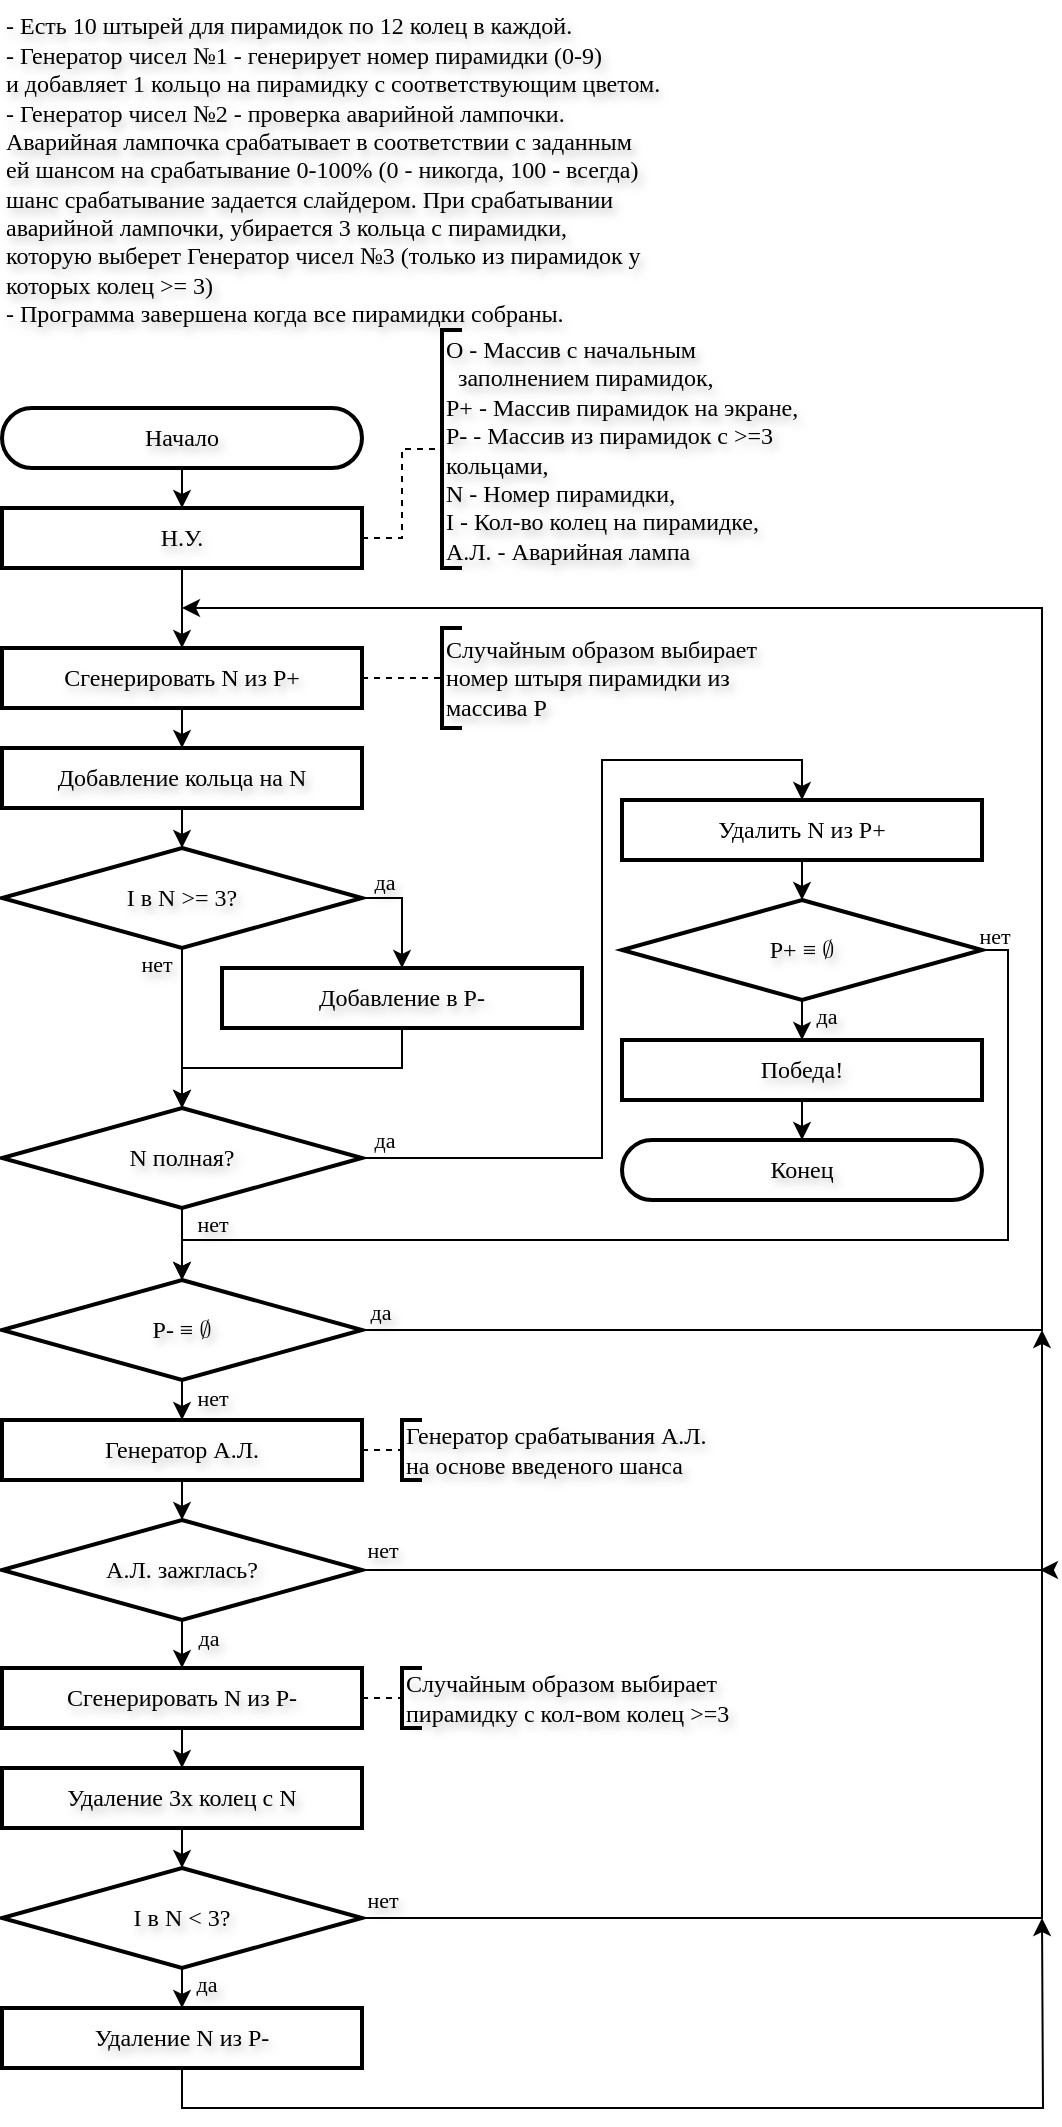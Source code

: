<mxfile version="28.1.2">
  <diagram name="Page-1" id="tdL3OlcL4nhrMiRy9fMq">
    <mxGraphModel dx="940" dy="488" grid="0" gridSize="10" guides="1" tooltips="1" connect="1" arrows="1" fold="1" page="1" pageScale="1" pageWidth="827" pageHeight="1169" math="0" shadow="0">
      <root>
        <mxCell id="0" />
        <mxCell id="1" parent="0" />
        <mxCell id="SnEho7EBXYC5S2EJh5r8-31" value="&lt;div&gt;&lt;font&gt;- Есть 10 штырей для пирамидок по 12 колец в каждой.&lt;/font&gt;&lt;/div&gt;&lt;div&gt;&lt;font&gt;- Генератор чисел №1 - генерирует номер пирамидки (0-9)&amp;nbsp;&lt;/font&gt;&lt;/div&gt;&lt;div&gt;&lt;font&gt;и добавляет 1 кольцо на пирамидку с соответствующим цветом.&lt;/font&gt;&lt;/div&gt;&lt;div&gt;&lt;font&gt;- Генератор чисел №2 - проверка аварийной лампочки. &lt;br&gt;Аварийная лампочка срабатывает в соответствии с заданным&lt;br&gt;ей шансом на срабатывание 0-100% (0 - никогда, 100 - всегда)&lt;br&gt;шанс срабатывание задается слайдером. При срабатывании&lt;br&gt;аварийной лампочки, убирается 3 кольца с пирамидки,&lt;br&gt;которую выберет Генератор чисел №3 (только из пирамидок у &lt;br&gt;которых колец &amp;gt;= 3)&lt;/font&gt;&lt;/div&gt;&lt;div&gt;&lt;span style=&quot;color: light-dark(rgb(0, 0, 0), rgb(255, 255, 255));&quot;&gt;&lt;font&gt;- Программа завершена когда все пирамидки собраны.&lt;/font&gt;&lt;/span&gt;&lt;/div&gt;" style="text;html=1;align=left;verticalAlign=middle;resizable=0;points=[];autosize=1;strokeColor=none;fillColor=none;fontFamily=JetBrainsMono Nerd Font;textShadow=1;labelBackgroundColor=none;" parent="1" vertex="1">
          <mxGeometry x="10" y="11" width="450" height="170" as="geometry" />
        </mxCell>
        <mxCell id="1MIUwqTkAL3Y40EuHGo1-7" style="edgeStyle=orthogonalEdgeStyle;rounded=0;orthogonalLoop=1;jettySize=auto;html=1;exitX=0.5;exitY=1;exitDx=0;exitDy=0;entryX=0.5;entryY=0;entryDx=0;entryDy=0;fontFamily=JetBrainsMono Nerd Font;textShadow=1;labelBackgroundColor=none;" parent="1" source="1MIUwqTkAL3Y40EuHGo1-1" target="1MIUwqTkAL3Y40EuHGo1-3" edge="1">
          <mxGeometry relative="1" as="geometry" />
        </mxCell>
        <mxCell id="1MIUwqTkAL3Y40EuHGo1-1" value="Начало" style="rounded=1;whiteSpace=wrap;html=1;arcSize=50;fontFamily=JetBrainsMono Nerd Font;fontStyle=0;fontSize=12;strokeWidth=2;textShadow=1;labelBackgroundColor=none;" parent="1" vertex="1">
          <mxGeometry x="10" y="215" width="180" height="30" as="geometry" />
        </mxCell>
        <mxCell id="1MIUwqTkAL3Y40EuHGo1-2" value="Конец" style="rounded=1;whiteSpace=wrap;html=1;arcSize=50;fontFamily=JetBrainsMono Nerd Font;fontStyle=0;fontSize=12;strokeWidth=2;textShadow=1;labelBackgroundColor=none;" parent="1" vertex="1">
          <mxGeometry x="320.0" y="581" width="180" height="30" as="geometry" />
        </mxCell>
        <mxCell id="1MIUwqTkAL3Y40EuHGo1-18" style="edgeStyle=orthogonalEdgeStyle;rounded=0;orthogonalLoop=1;jettySize=auto;html=1;exitX=0.5;exitY=1;exitDx=0;exitDy=0;entryX=0.5;entryY=0;entryDx=0;entryDy=0;fontFamily=JetBrainsMono Nerd Font;textShadow=1;labelBackgroundColor=none;" parent="1" source="1MIUwqTkAL3Y40EuHGo1-3" target="1MIUwqTkAL3Y40EuHGo1-8" edge="1">
          <mxGeometry relative="1" as="geometry" />
        </mxCell>
        <mxCell id="1MIUwqTkAL3Y40EuHGo1-3" value="Н.У." style="rounded=0;whiteSpace=wrap;html=1;strokeWidth=2;fontFamily=JetBrainsMono Nerd Font;fontSize=12;textShadow=1;labelBackgroundColor=none;" parent="1" vertex="1">
          <mxGeometry x="10" y="265" width="180" height="30" as="geometry" />
        </mxCell>
        <mxCell id="1MIUwqTkAL3Y40EuHGo1-4" value="O - Массив с начальным &lt;br&gt;&amp;nbsp; заполнением пирамидок,&lt;br&gt;P+ - Массив пирамидок на экране,&lt;br&gt;P- - Массив из пирамидок с &amp;gt;=3&lt;br&gt;кольцами,&amp;nbsp;&lt;br&gt;&lt;div&gt;N - Номер пирамидки,&lt;br&gt;I - Кол-во колец на пирамидке,&lt;br&gt;А.Л. - Аварийная лампа&lt;/div&gt;" style="strokeWidth=2;html=1;shape=mxgraph.flowchart.annotation_1;align=left;pointerEvents=1;fontFamily=JetBrainsMono Nerd Font;textShadow=1;labelBackgroundColor=none;" parent="1" vertex="1">
          <mxGeometry x="230" y="176" width="10" height="119" as="geometry" />
        </mxCell>
        <mxCell id="1MIUwqTkAL3Y40EuHGo1-6" style="edgeStyle=orthogonalEdgeStyle;rounded=0;orthogonalLoop=1;jettySize=auto;html=1;exitX=1;exitY=0.5;exitDx=0;exitDy=0;entryX=0;entryY=0.5;entryDx=0;entryDy=0;entryPerimeter=0;dashed=1;endArrow=none;endFill=0;fontFamily=JetBrainsMono Nerd Font;textShadow=1;labelBackgroundColor=none;" parent="1" source="1MIUwqTkAL3Y40EuHGo1-3" target="1MIUwqTkAL3Y40EuHGo1-4" edge="1">
          <mxGeometry relative="1" as="geometry" />
        </mxCell>
        <mxCell id="1MIUwqTkAL3Y40EuHGo1-19" style="edgeStyle=orthogonalEdgeStyle;rounded=0;orthogonalLoop=1;jettySize=auto;html=1;exitX=0.5;exitY=1;exitDx=0;exitDy=0;entryX=0.5;entryY=0;entryDx=0;entryDy=0;fontFamily=JetBrainsMono Nerd Font;textShadow=1;labelBackgroundColor=none;" parent="1" source="1MIUwqTkAL3Y40EuHGo1-8" target="1MIUwqTkAL3Y40EuHGo1-11" edge="1">
          <mxGeometry relative="1" as="geometry" />
        </mxCell>
        <mxCell id="1MIUwqTkAL3Y40EuHGo1-8" value="Сгенерировать N из P+" style="rounded=0;whiteSpace=wrap;html=1;strokeWidth=2;fontFamily=JetBrainsMono Nerd Font;fontSize=12;textShadow=1;labelBackgroundColor=none;" parent="1" vertex="1">
          <mxGeometry x="10" y="335" width="180" height="30" as="geometry" />
        </mxCell>
        <mxCell id="1MIUwqTkAL3Y40EuHGo1-9" value="Случайным образом выбирает&lt;br&gt;номер штыря пирамидки из&amp;nbsp;&lt;br&gt;массива P" style="strokeWidth=2;html=1;shape=mxgraph.flowchart.annotation_1;align=left;pointerEvents=1;fontFamily=JetBrainsMono Nerd Font;textShadow=1;labelBackgroundColor=none;" parent="1" vertex="1">
          <mxGeometry x="230" y="325" width="10" height="50" as="geometry" />
        </mxCell>
        <mxCell id="1MIUwqTkAL3Y40EuHGo1-10" style="edgeStyle=orthogonalEdgeStyle;rounded=0;orthogonalLoop=1;jettySize=auto;html=1;exitX=1;exitY=0.5;exitDx=0;exitDy=0;entryX=0;entryY=0.5;entryDx=0;entryDy=0;entryPerimeter=0;endArrow=none;endFill=0;dashed=1;fontFamily=JetBrainsMono Nerd Font;textShadow=1;labelBackgroundColor=none;" parent="1" source="1MIUwqTkAL3Y40EuHGo1-8" target="1MIUwqTkAL3Y40EuHGo1-9" edge="1">
          <mxGeometry relative="1" as="geometry" />
        </mxCell>
        <mxCell id="1MIUwqTkAL3Y40EuHGo1-11" value="Добавление кольца на N" style="rounded=0;whiteSpace=wrap;html=1;strokeWidth=2;fontFamily=JetBrainsMono Nerd Font;fontSize=12;textShadow=1;labelBackgroundColor=none;" parent="1" vertex="1">
          <mxGeometry x="10" y="385" width="180" height="30" as="geometry" />
        </mxCell>
        <mxCell id="1MIUwqTkAL3Y40EuHGo1-40" style="edgeStyle=orthogonalEdgeStyle;rounded=0;orthogonalLoop=1;jettySize=auto;html=1;exitX=1;exitY=0.5;exitDx=0;exitDy=0;exitPerimeter=0;fontFamily=JetBrainsMono Nerd Font;textShadow=1;labelBackgroundColor=none;" parent="1" source="1MIUwqTkAL3Y40EuHGo1-13" edge="1">
          <mxGeometry relative="1" as="geometry">
            <mxPoint x="100" y="315" as="targetPoint" />
            <Array as="points">
              <mxPoint x="530" y="676" />
              <mxPoint x="530" y="315" />
            </Array>
          </mxGeometry>
        </mxCell>
        <mxCell id="1MIUwqTkAL3Y40EuHGo1-41" value="да" style="edgeLabel;html=1;align=center;verticalAlign=middle;resizable=0;points=[];fontFamily=JetBrainsMono Nerd Font;textShadow=1;labelBackgroundColor=none;" parent="1MIUwqTkAL3Y40EuHGo1-40" vertex="1" connectable="0">
          <mxGeometry x="-0.953" y="1" relative="1" as="geometry">
            <mxPoint x="-18" y="-8" as="offset" />
          </mxGeometry>
        </mxCell>
        <mxCell id="1MIUwqTkAL3Y40EuHGo1-72" style="edgeStyle=orthogonalEdgeStyle;rounded=0;orthogonalLoop=1;jettySize=auto;html=1;exitX=0.5;exitY=1;exitDx=0;exitDy=0;exitPerimeter=0;entryX=0.5;entryY=0;entryDx=0;entryDy=0;fontFamily=JetBrainsMono Nerd Font;textShadow=1;labelBackgroundColor=none;" parent="1" source="1MIUwqTkAL3Y40EuHGo1-13" target="1MIUwqTkAL3Y40EuHGo1-14" edge="1">
          <mxGeometry relative="1" as="geometry" />
        </mxCell>
        <mxCell id="1MIUwqTkAL3Y40EuHGo1-76" value="нет" style="edgeLabel;html=1;align=center;verticalAlign=middle;resizable=0;points=[];textShadow=1;labelBackgroundColor=none;fontFamily=JetBrainsMono Nerd Font;" parent="1MIUwqTkAL3Y40EuHGo1-72" vertex="1" connectable="0">
          <mxGeometry x="-0.576" relative="1" as="geometry">
            <mxPoint x="15" y="5" as="offset" />
          </mxGeometry>
        </mxCell>
        <mxCell id="1MIUwqTkAL3Y40EuHGo1-13" value="P- ≡&amp;nbsp;&lt;math xmlns=&quot;http://www.w3.org/1998/Math/MathML&quot; class=&quot;mwe-math-element&quot;&gt;&lt;mrow data-mjx-texclass=&quot;ORD&quot;&gt;&lt;mstyle scriptlevel=&quot;0&quot; displaystyle=&quot;true&quot;&gt;&lt;mi mathvariant=&quot;normal&quot;&gt;∅&lt;/mi&gt;&lt;/mstyle&gt;&lt;/mrow&gt;&lt;/math&gt;" style="strokeWidth=2;html=1;shape=mxgraph.flowchart.decision;whiteSpace=wrap;fontFamily=JetBrainsMono Nerd Font;fontSize=12;textShadow=1;labelBackgroundColor=none;" parent="1" vertex="1">
          <mxGeometry x="10" y="651" width="180" height="50" as="geometry" />
        </mxCell>
        <mxCell id="1MIUwqTkAL3Y40EuHGo1-14" value="Генератор А.Л." style="rounded=0;whiteSpace=wrap;html=1;strokeWidth=2;fontFamily=JetBrainsMono Nerd Font;fontSize=12;textShadow=1;labelBackgroundColor=none;" parent="1" vertex="1">
          <mxGeometry x="10" y="721" width="180" height="30" as="geometry" />
        </mxCell>
        <mxCell id="1MIUwqTkAL3Y40EuHGo1-47" style="edgeStyle=orthogonalEdgeStyle;rounded=0;orthogonalLoop=1;jettySize=auto;html=1;exitX=0.5;exitY=1;exitDx=0;exitDy=0;exitPerimeter=0;entryX=0.5;entryY=0;entryDx=0;entryDy=0;fontFamily=JetBrainsMono Nerd Font;textShadow=1;labelBackgroundColor=none;" parent="1" source="1MIUwqTkAL3Y40EuHGo1-15" target="1MIUwqTkAL3Y40EuHGo1-16" edge="1">
          <mxGeometry relative="1" as="geometry" />
        </mxCell>
        <mxCell id="1MIUwqTkAL3Y40EuHGo1-48" value="да" style="edgeLabel;html=1;align=center;verticalAlign=middle;resizable=0;points=[];fontFamily=JetBrainsMono Nerd Font;textShadow=1;labelBackgroundColor=none;" parent="1MIUwqTkAL3Y40EuHGo1-47" vertex="1" connectable="0">
          <mxGeometry x="-0.58" relative="1" as="geometry">
            <mxPoint x="13" y="4" as="offset" />
          </mxGeometry>
        </mxCell>
        <mxCell id="1MIUwqTkAL3Y40EuHGo1-50" style="edgeStyle=orthogonalEdgeStyle;rounded=0;orthogonalLoop=1;jettySize=auto;html=1;exitX=1;exitY=0.5;exitDx=0;exitDy=0;exitPerimeter=0;fontFamily=JetBrainsMono Nerd Font;textShadow=1;labelBackgroundColor=none;" parent="1" source="1MIUwqTkAL3Y40EuHGo1-15" edge="1">
          <mxGeometry relative="1" as="geometry">
            <mxPoint x="530" y="676" as="targetPoint" />
            <Array as="points">
              <mxPoint x="530" y="796" />
            </Array>
          </mxGeometry>
        </mxCell>
        <mxCell id="1MIUwqTkAL3Y40EuHGo1-51" value="нет" style="edgeLabel;html=1;align=center;verticalAlign=middle;resizable=0;points=[];fontFamily=JetBrainsMono Nerd Font;textShadow=1;labelBackgroundColor=none;" parent="1MIUwqTkAL3Y40EuHGo1-50" vertex="1" connectable="0">
          <mxGeometry x="-0.962" y="-1" relative="1" as="geometry">
            <mxPoint x="1" y="-11" as="offset" />
          </mxGeometry>
        </mxCell>
        <mxCell id="1MIUwqTkAL3Y40EuHGo1-15" value="А.Л. зажглась?" style="strokeWidth=2;html=1;shape=mxgraph.flowchart.decision;whiteSpace=wrap;fontFamily=JetBrainsMono Nerd Font;fontSize=12;textShadow=1;labelBackgroundColor=none;" parent="1" vertex="1">
          <mxGeometry x="10" y="771" width="180" height="50" as="geometry" />
        </mxCell>
        <mxCell id="1MIUwqTkAL3Y40EuHGo1-49" style="edgeStyle=orthogonalEdgeStyle;rounded=0;orthogonalLoop=1;jettySize=auto;html=1;exitX=0.5;exitY=1;exitDx=0;exitDy=0;entryX=0.5;entryY=0;entryDx=0;entryDy=0;fontFamily=JetBrainsMono Nerd Font;textShadow=1;labelBackgroundColor=none;" parent="1" source="1MIUwqTkAL3Y40EuHGo1-16" target="1MIUwqTkAL3Y40EuHGo1-17" edge="1">
          <mxGeometry relative="1" as="geometry" />
        </mxCell>
        <mxCell id="1MIUwqTkAL3Y40EuHGo1-16" value="Сгенерировать N из P-" style="rounded=0;whiteSpace=wrap;html=1;strokeWidth=2;fontFamily=JetBrainsMono Nerd Font;fontSize=12;textShadow=1;labelBackgroundColor=none;" parent="1" vertex="1">
          <mxGeometry x="10" y="845" width="180" height="30" as="geometry" />
        </mxCell>
        <mxCell id="1MIUwqTkAL3Y40EuHGo1-17" value="Удаление 3х колец с N" style="rounded=0;whiteSpace=wrap;html=1;strokeWidth=2;fontFamily=JetBrainsMono Nerd Font;fontSize=12;textShadow=1;labelBackgroundColor=none;" parent="1" vertex="1">
          <mxGeometry x="10" y="895" width="180" height="30" as="geometry" />
        </mxCell>
        <mxCell id="1MIUwqTkAL3Y40EuHGo1-21" style="edgeStyle=orthogonalEdgeStyle;rounded=0;orthogonalLoop=1;jettySize=auto;html=1;exitX=0.5;exitY=1;exitDx=0;exitDy=0;exitPerimeter=0;entryX=0.5;entryY=0;entryDx=0;entryDy=0;entryPerimeter=0;fontFamily=JetBrainsMono Nerd Font;textShadow=1;labelBackgroundColor=none;" parent="1" source="1MIUwqTkAL3Y40EuHGo1-12" target="1MIUwqTkAL3Y40EuHGo1-13" edge="1">
          <mxGeometry relative="1" as="geometry" />
        </mxCell>
        <mxCell id="1MIUwqTkAL3Y40EuHGo1-77" value="нет" style="edgeLabel;html=1;align=center;verticalAlign=middle;resizable=0;points=[];textShadow=1;labelBackgroundColor=none;fontFamily=JetBrainsMono Nerd Font;" parent="1MIUwqTkAL3Y40EuHGo1-21" vertex="1" connectable="0">
          <mxGeometry x="-0.725" relative="1" as="geometry">
            <mxPoint x="15" y="3" as="offset" />
          </mxGeometry>
        </mxCell>
        <mxCell id="1MIUwqTkAL3Y40EuHGo1-30" style="edgeStyle=orthogonalEdgeStyle;rounded=0;orthogonalLoop=1;jettySize=auto;html=1;exitX=0.5;exitY=1;exitDx=0;exitDy=0;exitPerimeter=0;entryX=0.5;entryY=0;entryDx=0;entryDy=0;fontFamily=JetBrainsMono Nerd Font;textShadow=1;labelBackgroundColor=none;" parent="1" source="1MIUwqTkAL3Y40EuHGo1-23" target="1MIUwqTkAL3Y40EuHGo1-29" edge="1">
          <mxGeometry relative="1" as="geometry" />
        </mxCell>
        <mxCell id="1MIUwqTkAL3Y40EuHGo1-31" value="да" style="edgeLabel;html=1;align=center;verticalAlign=middle;resizable=0;points=[];fontFamily=JetBrainsMono Nerd Font;textShadow=1;labelBackgroundColor=none;" parent="1MIUwqTkAL3Y40EuHGo1-30" vertex="1" connectable="0">
          <mxGeometry x="-0.314" y="1" relative="1" as="geometry">
            <mxPoint x="11" y="1" as="offset" />
          </mxGeometry>
        </mxCell>
        <mxCell id="1MIUwqTkAL3Y40EuHGo1-73" style="edgeStyle=orthogonalEdgeStyle;rounded=0;orthogonalLoop=1;jettySize=auto;html=1;exitX=1;exitY=0.5;exitDx=0;exitDy=0;exitPerimeter=0;fontFamily=JetBrainsMono Nerd Font;entryX=0.5;entryY=0;entryDx=0;entryDy=0;entryPerimeter=0;textShadow=1;labelBackgroundColor=none;" parent="1" source="1MIUwqTkAL3Y40EuHGo1-23" target="1MIUwqTkAL3Y40EuHGo1-13" edge="1">
          <mxGeometry relative="1" as="geometry">
            <mxPoint x="530" y="510" as="targetPoint" />
            <Array as="points">
              <mxPoint x="513" y="486" />
              <mxPoint x="513" y="631" />
              <mxPoint x="100" y="631" />
            </Array>
          </mxGeometry>
        </mxCell>
        <mxCell id="1MIUwqTkAL3Y40EuHGo1-74" value="нет" style="edgeLabel;html=1;align=center;verticalAlign=middle;resizable=0;points=[];fontFamily=JetBrainsMono Nerd Font;textShadow=1;labelBackgroundColor=none;" parent="1MIUwqTkAL3Y40EuHGo1-73" vertex="1" connectable="0">
          <mxGeometry x="-0.288" relative="1" as="geometry">
            <mxPoint x="1" y="-215" as="offset" />
          </mxGeometry>
        </mxCell>
        <mxCell id="1MIUwqTkAL3Y40EuHGo1-86" value="нет" style="edgeLabel;html=1;align=center;verticalAlign=middle;resizable=0;points=[];labelBackgroundColor=none;fontFamily=JetBrainsMono Nerd Font;" parent="1MIUwqTkAL3Y40EuHGo1-73" vertex="1" connectable="0">
          <mxGeometry x="-0.977" relative="1" as="geometry">
            <mxPoint x="-1" y="-7" as="offset" />
          </mxGeometry>
        </mxCell>
        <mxCell id="1MIUwqTkAL3Y40EuHGo1-23" value="P+ ≡&amp;nbsp;&lt;math xmlns=&quot;http://www.w3.org/1998/Math/MathML&quot; class=&quot;mwe-math-element&quot;&gt;&lt;mrow data-mjx-texclass=&quot;ORD&quot;&gt;&lt;mstyle scriptlevel=&quot;0&quot; displaystyle=&quot;true&quot;&gt;&lt;mi mathvariant=&quot;normal&quot;&gt;∅&lt;/mi&gt;&lt;/mstyle&gt;&lt;/mrow&gt;&lt;/math&gt;" style="strokeWidth=2;html=1;shape=mxgraph.flowchart.decision;whiteSpace=wrap;fontFamily=JetBrainsMono Nerd Font;fontSize=12;textShadow=1;labelBackgroundColor=none;" parent="1" vertex="1">
          <mxGeometry x="320.0" y="461" width="180" height="50" as="geometry" />
        </mxCell>
        <mxCell id="1MIUwqTkAL3Y40EuHGo1-33" style="edgeStyle=orthogonalEdgeStyle;rounded=0;orthogonalLoop=1;jettySize=auto;html=1;exitX=0.5;exitY=1;exitDx=0;exitDy=0;entryX=0.5;entryY=0;entryDx=0;entryDy=0;fontFamily=JetBrainsMono Nerd Font;textShadow=1;labelBackgroundColor=none;" parent="1" source="1MIUwqTkAL3Y40EuHGo1-29" target="1MIUwqTkAL3Y40EuHGo1-2" edge="1">
          <mxGeometry relative="1" as="geometry" />
        </mxCell>
        <mxCell id="1MIUwqTkAL3Y40EuHGo1-29" value="Победа!" style="rounded=0;whiteSpace=wrap;html=1;strokeWidth=2;fontFamily=JetBrainsMono Nerd Font;fontSize=12;textShadow=1;labelBackgroundColor=none;" parent="1" vertex="1">
          <mxGeometry x="320.0" y="531" width="180" height="30" as="geometry" />
        </mxCell>
        <mxCell id="1MIUwqTkAL3Y40EuHGo1-38" style="edgeStyle=orthogonalEdgeStyle;rounded=0;orthogonalLoop=1;jettySize=auto;html=1;exitX=0.5;exitY=1;exitDx=0;exitDy=0;exitPerimeter=0;entryX=0.5;entryY=0;entryDx=0;entryDy=0;" parent="1" edge="1">
          <mxGeometry relative="1" as="geometry">
            <mxPoint x="570" y="480" as="sourcePoint" />
          </mxGeometry>
        </mxCell>
        <mxCell id="1MIUwqTkAL3Y40EuHGo1-46" style="edgeStyle=orthogonalEdgeStyle;rounded=0;orthogonalLoop=1;jettySize=auto;html=1;exitX=0.5;exitY=1;exitDx=0;exitDy=0;entryX=0.5;entryY=0;entryDx=0;entryDy=0;entryPerimeter=0;fontFamily=JetBrainsMono Nerd Font;textShadow=1;labelBackgroundColor=none;" parent="1" source="1MIUwqTkAL3Y40EuHGo1-14" target="1MIUwqTkAL3Y40EuHGo1-15" edge="1">
          <mxGeometry relative="1" as="geometry" />
        </mxCell>
        <mxCell id="1MIUwqTkAL3Y40EuHGo1-84" style="edgeStyle=orthogonalEdgeStyle;rounded=0;orthogonalLoop=1;jettySize=auto;html=1;exitX=1;exitY=0.5;exitDx=0;exitDy=0;exitPerimeter=0;entryX=0.5;entryY=0;entryDx=0;entryDy=0;labelBackgroundColor=none;fontFamily=JetBrainsMono Nerd Font;" parent="1" source="1MIUwqTkAL3Y40EuHGo1-12" target="1MIUwqTkAL3Y40EuHGo1-81" edge="1">
          <mxGeometry relative="1" as="geometry">
            <Array as="points">
              <mxPoint x="310" y="590" />
              <mxPoint x="310" y="391" />
              <mxPoint x="410" y="391" />
            </Array>
          </mxGeometry>
        </mxCell>
        <mxCell id="1MIUwqTkAL3Y40EuHGo1-85" value="да" style="edgeLabel;html=1;align=center;verticalAlign=middle;resizable=0;points=[];labelBackgroundColor=none;fontFamily=JetBrainsMono Nerd Font;" parent="1MIUwqTkAL3Y40EuHGo1-84" vertex="1" connectable="0">
          <mxGeometry x="-0.912" relative="1" as="geometry">
            <mxPoint x="-9" y="-9" as="offset" />
          </mxGeometry>
        </mxCell>
        <mxCell id="1MIUwqTkAL3Y40EuHGo1-12" value="N полная?" style="strokeWidth=2;html=1;shape=mxgraph.flowchart.decision;whiteSpace=wrap;fontFamily=JetBrainsMono Nerd Font;fontSize=12;textShadow=1;labelBackgroundColor=none;" parent="1" vertex="1">
          <mxGeometry x="10" y="565" width="180" height="50" as="geometry" />
        </mxCell>
        <mxCell id="1MIUwqTkAL3Y40EuHGo1-52" value="Случайным образом выбирает&lt;br&gt;пирамидку с кол-вом колец &amp;gt;=3" style="strokeWidth=2;html=1;shape=mxgraph.flowchart.annotation_1;align=left;pointerEvents=1;fontFamily=JetBrainsMono Nerd Font;textShadow=1;labelBackgroundColor=none;" parent="1" vertex="1">
          <mxGeometry x="210" y="845" width="10" height="30" as="geometry" />
        </mxCell>
        <mxCell id="1MIUwqTkAL3Y40EuHGo1-53" style="edgeStyle=orthogonalEdgeStyle;rounded=0;orthogonalLoop=1;jettySize=auto;html=1;exitX=1;exitY=0.5;exitDx=0;exitDy=0;entryX=0;entryY=0.5;entryDx=0;entryDy=0;entryPerimeter=0;endArrow=none;endFill=0;dashed=1;fontFamily=JetBrainsMono Nerd Font;textShadow=1;labelBackgroundColor=none;" parent="1" source="1MIUwqTkAL3Y40EuHGo1-16" target="1MIUwqTkAL3Y40EuHGo1-52" edge="1">
          <mxGeometry relative="1" as="geometry" />
        </mxCell>
        <mxCell id="1MIUwqTkAL3Y40EuHGo1-54" value="Генератор срабатывания А.Л.&lt;br&gt;на основе введеного шанса" style="strokeWidth=2;html=1;shape=mxgraph.flowchart.annotation_1;align=left;pointerEvents=1;fontFamily=JetBrainsMono Nerd Font;textShadow=1;labelBackgroundColor=none;" parent="1" vertex="1">
          <mxGeometry x="210" y="721" width="10" height="30" as="geometry" />
        </mxCell>
        <mxCell id="1MIUwqTkAL3Y40EuHGo1-55" style="edgeStyle=orthogonalEdgeStyle;rounded=0;orthogonalLoop=1;jettySize=auto;html=1;exitX=1;exitY=0.5;exitDx=0;exitDy=0;entryX=0;entryY=0.5;entryDx=0;entryDy=0;entryPerimeter=0;endArrow=none;endFill=0;dashed=1;fontFamily=JetBrainsMono Nerd Font;textShadow=1;labelBackgroundColor=none;" parent="1" source="1MIUwqTkAL3Y40EuHGo1-14" target="1MIUwqTkAL3Y40EuHGo1-54" edge="1">
          <mxGeometry relative="1" as="geometry" />
        </mxCell>
        <mxCell id="1MIUwqTkAL3Y40EuHGo1-59" style="edgeStyle=orthogonalEdgeStyle;rounded=0;orthogonalLoop=1;jettySize=auto;html=1;exitX=0.5;exitY=1;exitDx=0;exitDy=0;exitPerimeter=0;entryX=0.5;entryY=0;entryDx=0;entryDy=0;fontFamily=JetBrainsMono Nerd Font;textShadow=1;labelBackgroundColor=none;" parent="1" source="1MIUwqTkAL3Y40EuHGo1-56" target="1MIUwqTkAL3Y40EuHGo1-58" edge="1">
          <mxGeometry relative="1" as="geometry" />
        </mxCell>
        <mxCell id="1MIUwqTkAL3Y40EuHGo1-60" value="да" style="edgeLabel;html=1;align=center;verticalAlign=middle;resizable=0;points=[];fontFamily=JetBrainsMono Nerd Font;textShadow=1;labelBackgroundColor=none;" parent="1MIUwqTkAL3Y40EuHGo1-59" vertex="1" connectable="0">
          <mxGeometry x="-0.3" relative="1" as="geometry">
            <mxPoint x="12" y="1" as="offset" />
          </mxGeometry>
        </mxCell>
        <mxCell id="1MIUwqTkAL3Y40EuHGo1-62" style="edgeStyle=orthogonalEdgeStyle;rounded=0;orthogonalLoop=1;jettySize=auto;html=1;exitX=1;exitY=0.5;exitDx=0;exitDy=0;exitPerimeter=0;fontFamily=JetBrainsMono Nerd Font;textShadow=1;labelBackgroundColor=none;" parent="1" source="1MIUwqTkAL3Y40EuHGo1-56" edge="1">
          <mxGeometry relative="1" as="geometry">
            <mxPoint x="529" y="796" as="targetPoint" />
            <Array as="points">
              <mxPoint x="530" y="970" />
            </Array>
          </mxGeometry>
        </mxCell>
        <mxCell id="1MIUwqTkAL3Y40EuHGo1-75" value="нет" style="edgeLabel;html=1;align=center;verticalAlign=middle;resizable=0;points=[];fontFamily=JetBrainsMono Nerd Font;textShadow=1;labelBackgroundColor=none;" parent="1MIUwqTkAL3Y40EuHGo1-62" vertex="1" connectable="0">
          <mxGeometry x="-0.904" relative="1" as="geometry">
            <mxPoint x="-15" y="-9" as="offset" />
          </mxGeometry>
        </mxCell>
        <mxCell id="1MIUwqTkAL3Y40EuHGo1-56" value="I в N &amp;lt; 3?" style="strokeWidth=2;html=1;shape=mxgraph.flowchart.decision;whiteSpace=wrap;fontFamily=JetBrainsMono Nerd Font;fontSize=12;textShadow=1;labelBackgroundColor=none;" parent="1" vertex="1">
          <mxGeometry x="10" y="945" width="180" height="50" as="geometry" />
        </mxCell>
        <mxCell id="1MIUwqTkAL3Y40EuHGo1-57" style="edgeStyle=orthogonalEdgeStyle;rounded=0;orthogonalLoop=1;jettySize=auto;html=1;exitX=0.5;exitY=1;exitDx=0;exitDy=0;entryX=0.5;entryY=0;entryDx=0;entryDy=0;entryPerimeter=0;fontFamily=JetBrainsMono Nerd Font;textShadow=1;labelBackgroundColor=none;" parent="1" source="1MIUwqTkAL3Y40EuHGo1-17" target="1MIUwqTkAL3Y40EuHGo1-56" edge="1">
          <mxGeometry relative="1" as="geometry" />
        </mxCell>
        <mxCell id="1MIUwqTkAL3Y40EuHGo1-61" style="edgeStyle=orthogonalEdgeStyle;rounded=0;orthogonalLoop=1;jettySize=auto;html=1;exitX=0.5;exitY=1;exitDx=0;exitDy=0;fontFamily=JetBrainsMono Nerd Font;textShadow=1;labelBackgroundColor=none;" parent="1" source="1MIUwqTkAL3Y40EuHGo1-58" edge="1">
          <mxGeometry relative="1" as="geometry">
            <mxPoint x="530" y="970" as="targetPoint" />
          </mxGeometry>
        </mxCell>
        <mxCell id="1MIUwqTkAL3Y40EuHGo1-58" value="Удаление N из P-" style="rounded=0;whiteSpace=wrap;html=1;strokeWidth=2;fontFamily=JetBrainsMono Nerd Font;fontSize=12;textShadow=1;labelBackgroundColor=none;" parent="1" vertex="1">
          <mxGeometry x="10" y="1015" width="180" height="30" as="geometry" />
        </mxCell>
        <mxCell id="1MIUwqTkAL3Y40EuHGo1-68" style="edgeStyle=orthogonalEdgeStyle;rounded=0;orthogonalLoop=1;jettySize=auto;html=1;exitX=1;exitY=0.5;exitDx=0;exitDy=0;exitPerimeter=0;entryX=0.5;entryY=0;entryDx=0;entryDy=0;fontFamily=JetBrainsMono Nerd Font;textShadow=1;labelBackgroundColor=none;" parent="1" source="1MIUwqTkAL3Y40EuHGo1-63" target="1MIUwqTkAL3Y40EuHGo1-65" edge="1">
          <mxGeometry relative="1" as="geometry" />
        </mxCell>
        <mxCell id="1MIUwqTkAL3Y40EuHGo1-71" value="да" style="edgeLabel;html=1;align=center;verticalAlign=middle;resizable=0;points=[];fontFamily=JetBrainsMono Nerd Font;textShadow=1;labelBackgroundColor=none;" parent="1MIUwqTkAL3Y40EuHGo1-68" vertex="1" connectable="0">
          <mxGeometry x="-0.729" y="-1" relative="1" as="geometry">
            <mxPoint x="3" y="-9" as="offset" />
          </mxGeometry>
        </mxCell>
        <mxCell id="1MIUwqTkAL3Y40EuHGo1-63" value="I в N &amp;gt;= 3?" style="strokeWidth=2;html=1;shape=mxgraph.flowchart.decision;whiteSpace=wrap;fontFamily=JetBrainsMono Nerd Font;fontSize=12;textShadow=1;labelBackgroundColor=none;" parent="1" vertex="1">
          <mxGeometry x="10" y="435" width="180" height="50" as="geometry" />
        </mxCell>
        <mxCell id="1MIUwqTkAL3Y40EuHGo1-64" style="edgeStyle=orthogonalEdgeStyle;rounded=0;orthogonalLoop=1;jettySize=auto;html=1;exitX=0.5;exitY=1;exitDx=0;exitDy=0;entryX=0.5;entryY=0;entryDx=0;entryDy=0;entryPerimeter=0;fontFamily=JetBrainsMono Nerd Font;textShadow=1;labelBackgroundColor=none;" parent="1" source="1MIUwqTkAL3Y40EuHGo1-11" target="1MIUwqTkAL3Y40EuHGo1-63" edge="1">
          <mxGeometry relative="1" as="geometry" />
        </mxCell>
        <mxCell id="1MIUwqTkAL3Y40EuHGo1-65" value="Добавление в P-" style="rounded=0;whiteSpace=wrap;html=1;strokeWidth=2;fontFamily=JetBrainsMono Nerd Font;fontSize=12;textShadow=1;labelBackgroundColor=none;" parent="1" vertex="1">
          <mxGeometry x="120" y="495" width="180" height="30" as="geometry" />
        </mxCell>
        <mxCell id="1MIUwqTkAL3Y40EuHGo1-67" style="edgeStyle=orthogonalEdgeStyle;rounded=0;orthogonalLoop=1;jettySize=auto;html=1;exitX=0.5;exitY=1;exitDx=0;exitDy=0;exitPerimeter=0;fontFamily=JetBrainsMono Nerd Font;textShadow=1;labelBackgroundColor=none;" parent="1" source="1MIUwqTkAL3Y40EuHGo1-63" edge="1">
          <mxGeometry relative="1" as="geometry">
            <mxPoint x="100" y="565" as="targetPoint" />
          </mxGeometry>
        </mxCell>
        <mxCell id="1MIUwqTkAL3Y40EuHGo1-70" value="нет" style="edgeLabel;html=1;align=center;verticalAlign=middle;resizable=0;points=[];fontFamily=JetBrainsMono Nerd Font;textShadow=1;labelBackgroundColor=none;" parent="1MIUwqTkAL3Y40EuHGo1-67" vertex="1" connectable="0">
          <mxGeometry x="-0.781" y="1" relative="1" as="geometry">
            <mxPoint x="-14" y="-1" as="offset" />
          </mxGeometry>
        </mxCell>
        <mxCell id="1MIUwqTkAL3Y40EuHGo1-69" style="edgeStyle=orthogonalEdgeStyle;rounded=0;orthogonalLoop=1;jettySize=auto;html=1;exitX=0.5;exitY=1;exitDx=0;exitDy=0;fontFamily=JetBrainsMono Nerd Font;entryX=0.5;entryY=0;entryDx=0;entryDy=0;entryPerimeter=0;textShadow=1;labelBackgroundColor=none;" parent="1" source="1MIUwqTkAL3Y40EuHGo1-65" target="1MIUwqTkAL3Y40EuHGo1-12" edge="1">
          <mxGeometry relative="1" as="geometry">
            <mxPoint x="120" y="555" as="targetPoint" />
            <Array as="points">
              <mxPoint x="210" y="545" />
              <mxPoint x="100" y="545" />
            </Array>
          </mxGeometry>
        </mxCell>
        <mxCell id="1MIUwqTkAL3Y40EuHGo1-81" value="Удалить N из P+" style="rounded=0;whiteSpace=wrap;html=1;strokeWidth=2;fontFamily=JetBrainsMono Nerd Font;fontSize=12;labelBackgroundColor=none;" parent="1" vertex="1">
          <mxGeometry x="320" y="411" width="180" height="30" as="geometry" />
        </mxCell>
        <mxCell id="1MIUwqTkAL3Y40EuHGo1-82" style="edgeStyle=orthogonalEdgeStyle;rounded=0;orthogonalLoop=1;jettySize=auto;html=1;exitX=0.5;exitY=1;exitDx=0;exitDy=0;entryX=0.5;entryY=0;entryDx=0;entryDy=0;entryPerimeter=0;labelBackgroundColor=none;fontFamily=JetBrainsMono Nerd Font;" parent="1" source="1MIUwqTkAL3Y40EuHGo1-81" target="1MIUwqTkAL3Y40EuHGo1-23" edge="1">
          <mxGeometry relative="1" as="geometry" />
        </mxCell>
      </root>
    </mxGraphModel>
  </diagram>
</mxfile>
